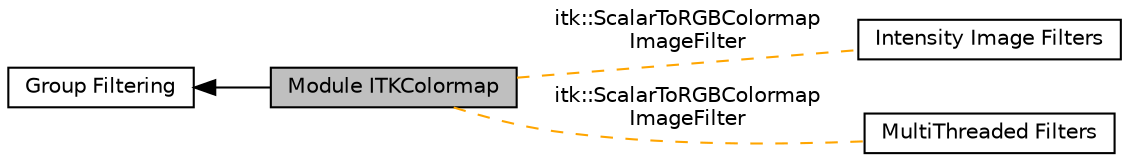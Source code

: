 digraph "Module ITKColormap"
{
  edge [fontname="Helvetica",fontsize="10",labelfontname="Helvetica",labelfontsize="10"];
  node [fontname="Helvetica",fontsize="10",shape=box];
  rankdir=LR;
  Node2 [label="Group Filtering",height=0.2,width=0.4,color="black", fillcolor="white", style="filled",URL="$group__Group-Filtering.html",tooltip=" "];
  Node1 [label="Module ITKColormap",height=0.2,width=0.4,color="black", fillcolor="grey75", style="filled", fontcolor="black",tooltip=" "];
  Node3 [label="Intensity Image Filters",height=0.2,width=0.4,color="black", fillcolor="white", style="filled",URL="$group__IntensityImageFilters.html",tooltip=" "];
  Node4 [label="MultiThreaded Filters",height=0.2,width=0.4,color="black", fillcolor="white", style="filled",URL="$group__MultiThreaded.html",tooltip=" "];
  Node2->Node1 [shape=plaintext, dir="back", style="solid"];
  Node1->Node3 [shape=plaintext, label="itk::ScalarToRGBColormap\lImageFilter", color="orange", dir="none", style="dashed"];
  Node1->Node4 [shape=plaintext, label="itk::ScalarToRGBColormap\lImageFilter", color="orange", dir="none", style="dashed"];
}
